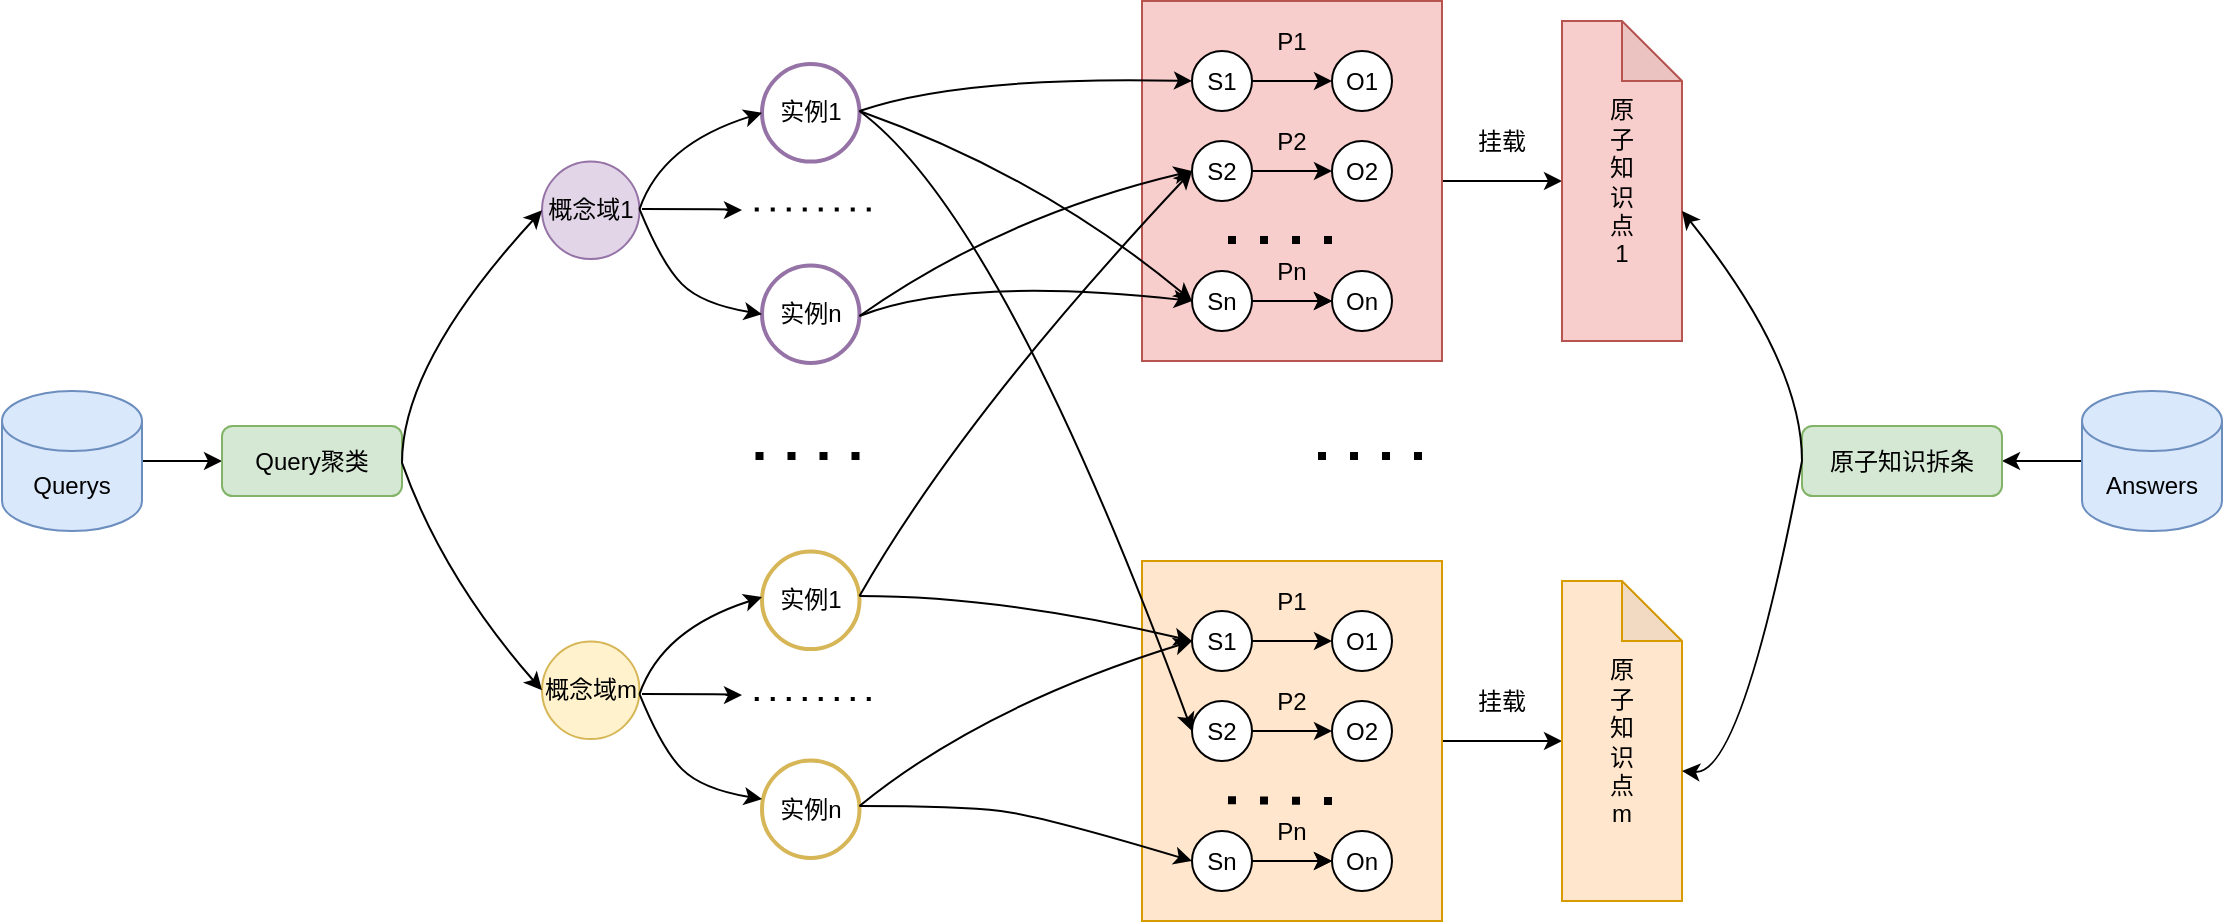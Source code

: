 <mxfile version="22.1.18" type="github">
  <diagram name="第 1 页" id="ddQislcmkxFMrAvWiCpP">
    <mxGraphModel dx="2074" dy="1180" grid="1" gridSize="10" guides="1" tooltips="1" connect="1" arrows="1" fold="1" page="1" pageScale="1" pageWidth="1200" pageHeight="500" math="0" shadow="0">
      <root>
        <mxCell id="0" />
        <mxCell id="1" parent="0" />
        <mxCell id="M43GIn8UgvVr8K3IV7Ii-134" value="" style="edgeStyle=orthogonalEdgeStyle;rounded=0;orthogonalLoop=1;jettySize=auto;html=1;" edge="1" parent="1" source="M43GIn8UgvVr8K3IV7Ii-87" target="M43GIn8UgvVr8K3IV7Ii-58">
          <mxGeometry relative="1" as="geometry" />
        </mxCell>
        <mxCell id="M43GIn8UgvVr8K3IV7Ii-87" value="" style="rounded=0;whiteSpace=wrap;html=1;fillColor=#f8cecc;strokeColor=#b85450;" vertex="1" parent="1">
          <mxGeometry x="610" y="2.5" width="150" height="180" as="geometry" />
        </mxCell>
        <mxCell id="M43GIn8UgvVr8K3IV7Ii-138" value="" style="edgeStyle=orthogonalEdgeStyle;rounded=0;orthogonalLoop=1;jettySize=auto;html=1;" edge="1" parent="1" source="M43GIn8UgvVr8K3IV7Ii-1" target="M43GIn8UgvVr8K3IV7Ii-2">
          <mxGeometry relative="1" as="geometry" />
        </mxCell>
        <mxCell id="M43GIn8UgvVr8K3IV7Ii-1" value="Querys" style="shape=cylinder3;whiteSpace=wrap;html=1;boundedLbl=1;backgroundOutline=1;size=15;fillColor=#dae8fc;strokeColor=#6c8ebf;" vertex="1" parent="1">
          <mxGeometry x="40" y="197.5" width="70" height="70" as="geometry" />
        </mxCell>
        <mxCell id="M43GIn8UgvVr8K3IV7Ii-2" value="Query聚类" style="rounded=1;whiteSpace=wrap;html=1;fillColor=#d5e8d4;strokeColor=#82b366;" vertex="1" parent="1">
          <mxGeometry x="150" y="215" width="90" height="35" as="geometry" />
        </mxCell>
        <mxCell id="M43GIn8UgvVr8K3IV7Ii-58" value="原&lt;br&gt;子&lt;br&gt;知&lt;br&gt;识&lt;br&gt;点&lt;br&gt;1" style="shape=note;whiteSpace=wrap;html=1;backgroundOutline=1;darkOpacity=0.05;fillColor=#f8cecc;strokeColor=#b85450;" vertex="1" parent="1">
          <mxGeometry x="820" y="12.5" width="60" height="160" as="geometry" />
        </mxCell>
        <mxCell id="M43GIn8UgvVr8K3IV7Ii-59" value="S1" style="ellipse;whiteSpace=wrap;html=1;aspect=fixed;" vertex="1" parent="1">
          <mxGeometry x="635" y="27.5" width="30" height="30" as="geometry" />
        </mxCell>
        <mxCell id="M43GIn8UgvVr8K3IV7Ii-60" value="O1" style="ellipse;whiteSpace=wrap;html=1;aspect=fixed;" vertex="1" parent="1">
          <mxGeometry x="705" y="27.5" width="30" height="30" as="geometry" />
        </mxCell>
        <mxCell id="M43GIn8UgvVr8K3IV7Ii-61" value="" style="edgeStyle=orthogonalEdgeStyle;rounded=0;orthogonalLoop=1;jettySize=auto;html=1;" edge="1" parent="1" source="M43GIn8UgvVr8K3IV7Ii-59" target="M43GIn8UgvVr8K3IV7Ii-60">
          <mxGeometry relative="1" as="geometry" />
        </mxCell>
        <mxCell id="M43GIn8UgvVr8K3IV7Ii-62" value="S2" style="ellipse;whiteSpace=wrap;html=1;aspect=fixed;" vertex="1" parent="1">
          <mxGeometry x="635" y="72.5" width="30" height="30" as="geometry" />
        </mxCell>
        <mxCell id="M43GIn8UgvVr8K3IV7Ii-63" value="O2" style="ellipse;whiteSpace=wrap;html=1;aspect=fixed;" vertex="1" parent="1">
          <mxGeometry x="705" y="72.5" width="30" height="30" as="geometry" />
        </mxCell>
        <mxCell id="M43GIn8UgvVr8K3IV7Ii-64" value="" style="edgeStyle=orthogonalEdgeStyle;rounded=0;orthogonalLoop=1;jettySize=auto;html=1;" edge="1" parent="1" source="M43GIn8UgvVr8K3IV7Ii-62" target="M43GIn8UgvVr8K3IV7Ii-63">
          <mxGeometry relative="1" as="geometry" />
        </mxCell>
        <mxCell id="M43GIn8UgvVr8K3IV7Ii-69" value="" style="edgeStyle=orthogonalEdgeStyle;rounded=0;orthogonalLoop=1;jettySize=auto;html=1;" edge="1" parent="1" source="M43GIn8UgvVr8K3IV7Ii-65" target="M43GIn8UgvVr8K3IV7Ii-66">
          <mxGeometry relative="1" as="geometry" />
        </mxCell>
        <mxCell id="M43GIn8UgvVr8K3IV7Ii-65" value="Sn" style="ellipse;whiteSpace=wrap;html=1;aspect=fixed;" vertex="1" parent="1">
          <mxGeometry x="635" y="137.5" width="30" height="30" as="geometry" />
        </mxCell>
        <mxCell id="M43GIn8UgvVr8K3IV7Ii-66" value="On" style="ellipse;whiteSpace=wrap;html=1;aspect=fixed;" vertex="1" parent="1">
          <mxGeometry x="705" y="137.5" width="30" height="30" as="geometry" />
        </mxCell>
        <mxCell id="M43GIn8UgvVr8K3IV7Ii-67" value="" style="edgeStyle=orthogonalEdgeStyle;rounded=0;orthogonalLoop=1;jettySize=auto;html=1;" edge="1" parent="1" source="M43GIn8UgvVr8K3IV7Ii-65" target="M43GIn8UgvVr8K3IV7Ii-66">
          <mxGeometry relative="1" as="geometry" />
        </mxCell>
        <mxCell id="M43GIn8UgvVr8K3IV7Ii-68" value="" style="endArrow=none;dashed=1;html=1;dashPattern=1 3;strokeWidth=4;rounded=0;" edge="1" parent="1">
          <mxGeometry width="50" height="50" relative="1" as="geometry">
            <mxPoint x="705" y="122" as="sourcePoint" />
            <mxPoint x="645" y="122" as="targetPoint" />
          </mxGeometry>
        </mxCell>
        <mxCell id="M43GIn8UgvVr8K3IV7Ii-82" value="P1" style="text;html=1;strokeColor=none;fillColor=none;align=center;verticalAlign=middle;whiteSpace=wrap;rounded=0;" vertex="1" parent="1">
          <mxGeometry x="655" y="7.5" width="60" height="30" as="geometry" />
        </mxCell>
        <mxCell id="M43GIn8UgvVr8K3IV7Ii-83" value="P2" style="text;html=1;strokeColor=none;fillColor=none;align=center;verticalAlign=middle;whiteSpace=wrap;rounded=0;" vertex="1" parent="1">
          <mxGeometry x="655" y="57.5" width="60" height="30" as="geometry" />
        </mxCell>
        <mxCell id="M43GIn8UgvVr8K3IV7Ii-84" value="Pn" style="text;html=1;strokeColor=none;fillColor=none;align=center;verticalAlign=middle;whiteSpace=wrap;rounded=0;" vertex="1" parent="1">
          <mxGeometry x="655" y="122.5" width="60" height="30" as="geometry" />
        </mxCell>
        <mxCell id="M43GIn8UgvVr8K3IV7Ii-141" value="" style="edgeStyle=orthogonalEdgeStyle;rounded=0;orthogonalLoop=1;jettySize=auto;html=1;" edge="1" parent="1" source="M43GIn8UgvVr8K3IV7Ii-85" target="M43GIn8UgvVr8K3IV7Ii-86">
          <mxGeometry relative="1" as="geometry" />
        </mxCell>
        <mxCell id="M43GIn8UgvVr8K3IV7Ii-85" value="Answers" style="shape=cylinder3;whiteSpace=wrap;html=1;boundedLbl=1;backgroundOutline=1;size=15;fillColor=#dae8fc;strokeColor=#6c8ebf;" vertex="1" parent="1">
          <mxGeometry x="1080" y="197.5" width="70" height="70" as="geometry" />
        </mxCell>
        <mxCell id="M43GIn8UgvVr8K3IV7Ii-86" value="原子知识拆条" style="rounded=1;whiteSpace=wrap;html=1;fillColor=#d5e8d4;strokeColor=#82b366;" vertex="1" parent="1">
          <mxGeometry x="940" y="215" width="100" height="35" as="geometry" />
        </mxCell>
        <mxCell id="M43GIn8UgvVr8K3IV7Ii-135" value="" style="edgeStyle=orthogonalEdgeStyle;rounded=0;orthogonalLoop=1;jettySize=auto;html=1;" edge="1" parent="1" source="M43GIn8UgvVr8K3IV7Ii-92" target="M43GIn8UgvVr8K3IV7Ii-93">
          <mxGeometry relative="1" as="geometry" />
        </mxCell>
        <mxCell id="M43GIn8UgvVr8K3IV7Ii-92" value="" style="rounded=0;whiteSpace=wrap;html=1;fillColor=#ffe6cc;strokeColor=#d79b00;" vertex="1" parent="1">
          <mxGeometry x="610" y="282.5" width="150" height="180" as="geometry" />
        </mxCell>
        <mxCell id="M43GIn8UgvVr8K3IV7Ii-93" value="原&lt;br&gt;子&lt;br&gt;知&lt;br&gt;识&lt;br&gt;点&lt;br&gt;m" style="shape=note;whiteSpace=wrap;html=1;backgroundOutline=1;darkOpacity=0.05;fillColor=#ffe6cc;strokeColor=#d79b00;" vertex="1" parent="1">
          <mxGeometry x="820" y="292.5" width="60" height="160" as="geometry" />
        </mxCell>
        <mxCell id="M43GIn8UgvVr8K3IV7Ii-94" value="S1" style="ellipse;whiteSpace=wrap;html=1;aspect=fixed;" vertex="1" parent="1">
          <mxGeometry x="635" y="307.5" width="30" height="30" as="geometry" />
        </mxCell>
        <mxCell id="M43GIn8UgvVr8K3IV7Ii-95" value="O1" style="ellipse;whiteSpace=wrap;html=1;aspect=fixed;" vertex="1" parent="1">
          <mxGeometry x="705" y="307.5" width="30" height="30" as="geometry" />
        </mxCell>
        <mxCell id="M43GIn8UgvVr8K3IV7Ii-96" value="" style="edgeStyle=orthogonalEdgeStyle;rounded=0;orthogonalLoop=1;jettySize=auto;html=1;" edge="1" parent="1" source="M43GIn8UgvVr8K3IV7Ii-94" target="M43GIn8UgvVr8K3IV7Ii-95">
          <mxGeometry relative="1" as="geometry" />
        </mxCell>
        <mxCell id="M43GIn8UgvVr8K3IV7Ii-97" value="S2" style="ellipse;whiteSpace=wrap;html=1;aspect=fixed;" vertex="1" parent="1">
          <mxGeometry x="635" y="352.5" width="30" height="30" as="geometry" />
        </mxCell>
        <mxCell id="M43GIn8UgvVr8K3IV7Ii-98" value="O2" style="ellipse;whiteSpace=wrap;html=1;aspect=fixed;" vertex="1" parent="1">
          <mxGeometry x="705" y="352.5" width="30" height="30" as="geometry" />
        </mxCell>
        <mxCell id="M43GIn8UgvVr8K3IV7Ii-99" value="" style="edgeStyle=orthogonalEdgeStyle;rounded=0;orthogonalLoop=1;jettySize=auto;html=1;" edge="1" parent="1" source="M43GIn8UgvVr8K3IV7Ii-97" target="M43GIn8UgvVr8K3IV7Ii-98">
          <mxGeometry relative="1" as="geometry" />
        </mxCell>
        <mxCell id="M43GIn8UgvVr8K3IV7Ii-100" value="" style="edgeStyle=orthogonalEdgeStyle;rounded=0;orthogonalLoop=1;jettySize=auto;html=1;" edge="1" parent="1" source="M43GIn8UgvVr8K3IV7Ii-101" target="M43GIn8UgvVr8K3IV7Ii-102">
          <mxGeometry relative="1" as="geometry" />
        </mxCell>
        <mxCell id="M43GIn8UgvVr8K3IV7Ii-101" value="Sn" style="ellipse;whiteSpace=wrap;html=1;aspect=fixed;" vertex="1" parent="1">
          <mxGeometry x="635" y="417.5" width="30" height="30" as="geometry" />
        </mxCell>
        <mxCell id="M43GIn8UgvVr8K3IV7Ii-102" value="On" style="ellipse;whiteSpace=wrap;html=1;aspect=fixed;" vertex="1" parent="1">
          <mxGeometry x="705" y="417.5" width="30" height="30" as="geometry" />
        </mxCell>
        <mxCell id="M43GIn8UgvVr8K3IV7Ii-103" value="" style="edgeStyle=orthogonalEdgeStyle;rounded=0;orthogonalLoop=1;jettySize=auto;html=1;" edge="1" parent="1" source="M43GIn8UgvVr8K3IV7Ii-101" target="M43GIn8UgvVr8K3IV7Ii-102">
          <mxGeometry relative="1" as="geometry" />
        </mxCell>
        <mxCell id="M43GIn8UgvVr8K3IV7Ii-104" value="" style="endArrow=none;dashed=1;html=1;dashPattern=1 3;strokeWidth=4;rounded=0;" edge="1" parent="1">
          <mxGeometry width="50" height="50" relative="1" as="geometry">
            <mxPoint x="705" y="402.5" as="sourcePoint" />
            <mxPoint x="645" y="402" as="targetPoint" />
          </mxGeometry>
        </mxCell>
        <mxCell id="M43GIn8UgvVr8K3IV7Ii-105" value="P1" style="text;html=1;strokeColor=none;fillColor=none;align=center;verticalAlign=middle;whiteSpace=wrap;rounded=0;" vertex="1" parent="1">
          <mxGeometry x="655" y="287.5" width="60" height="30" as="geometry" />
        </mxCell>
        <mxCell id="M43GIn8UgvVr8K3IV7Ii-106" value="P2" style="text;html=1;strokeColor=none;fillColor=none;align=center;verticalAlign=middle;whiteSpace=wrap;rounded=0;" vertex="1" parent="1">
          <mxGeometry x="655" y="337.5" width="60" height="30" as="geometry" />
        </mxCell>
        <mxCell id="M43GIn8UgvVr8K3IV7Ii-107" value="Pn" style="text;html=1;strokeColor=none;fillColor=none;align=center;verticalAlign=middle;whiteSpace=wrap;rounded=0;" vertex="1" parent="1">
          <mxGeometry x="655" y="402.5" width="60" height="30" as="geometry" />
        </mxCell>
        <mxCell id="M43GIn8UgvVr8K3IV7Ii-108" value="概念域1" style="ellipse;whiteSpace=wrap;html=1;aspect=fixed;fillColor=#e1d5e7;strokeColor=#9673a6;" vertex="1" parent="1">
          <mxGeometry x="310" y="82.81" width="48.75" height="48.75" as="geometry" />
        </mxCell>
        <mxCell id="M43GIn8UgvVr8K3IV7Ii-109" value="实例1" style="ellipse;whiteSpace=wrap;html=1;aspect=fixed;fillColor=none;strokeColor=#9673a6;strokeWidth=2;" vertex="1" parent="1">
          <mxGeometry x="420" y="34.06" width="48.75" height="48.75" as="geometry" />
        </mxCell>
        <mxCell id="M43GIn8UgvVr8K3IV7Ii-110" value="实例n" style="ellipse;whiteSpace=wrap;html=1;aspect=fixed;fillColor=none;strokeColor=#9673a6;strokeWidth=2;" vertex="1" parent="1">
          <mxGeometry x="420" y="134.69" width="48.75" height="48.75" as="geometry" />
        </mxCell>
        <mxCell id="M43GIn8UgvVr8K3IV7Ii-111" value="概念域m" style="ellipse;whiteSpace=wrap;html=1;aspect=fixed;fillColor=#fff2cc;strokeColor=#d6b656;" vertex="1" parent="1">
          <mxGeometry x="310" y="322.81" width="48.75" height="48.75" as="geometry" />
        </mxCell>
        <mxCell id="M43GIn8UgvVr8K3IV7Ii-112" value="实例1" style="ellipse;whiteSpace=wrap;html=1;aspect=fixed;fillColor=none;strokeColor=#d6b656;strokeWidth=2;" vertex="1" parent="1">
          <mxGeometry x="420" y="277.81" width="48.75" height="48.75" as="geometry" />
        </mxCell>
        <mxCell id="M43GIn8UgvVr8K3IV7Ii-113" value="实例n" style="ellipse;whiteSpace=wrap;html=1;aspect=fixed;fillColor=none;strokeColor=#d6b656;strokeWidth=2;" vertex="1" parent="1">
          <mxGeometry x="420" y="382.19" width="48.75" height="48.75" as="geometry" />
        </mxCell>
        <mxCell id="M43GIn8UgvVr8K3IV7Ii-114" value="" style="endArrow=none;dashed=1;html=1;dashPattern=1 3;strokeWidth=2;rounded=0;" edge="1" parent="1">
          <mxGeometry width="50" height="50" relative="1" as="geometry">
            <mxPoint x="474.38" y="106.69" as="sourcePoint" />
            <mxPoint x="414.38" y="106.69" as="targetPoint" />
          </mxGeometry>
        </mxCell>
        <mxCell id="M43GIn8UgvVr8K3IV7Ii-115" value="" style="endArrow=none;dashed=1;html=1;dashPattern=1 3;strokeWidth=2;rounded=0;" edge="1" parent="1">
          <mxGeometry width="50" height="50" relative="1" as="geometry">
            <mxPoint x="474.38" y="351.56" as="sourcePoint" />
            <mxPoint x="414.38" y="351.56" as="targetPoint" />
          </mxGeometry>
        </mxCell>
        <mxCell id="M43GIn8UgvVr8K3IV7Ii-117" value="" style="curved=1;endArrow=classic;html=1;rounded=0;entryX=0;entryY=0.5;entryDx=0;entryDy=0;" edge="1" parent="1" target="M43GIn8UgvVr8K3IV7Ii-109">
          <mxGeometry width="50" height="50" relative="1" as="geometry">
            <mxPoint x="358.75" y="106.56" as="sourcePoint" />
            <mxPoint x="408.75" y="56.56" as="targetPoint" />
            <Array as="points">
              <mxPoint x="370" y="74.06" />
            </Array>
          </mxGeometry>
        </mxCell>
        <mxCell id="M43GIn8UgvVr8K3IV7Ii-118" value="" style="curved=1;endArrow=classic;html=1;rounded=0;entryX=0;entryY=0.5;entryDx=0;entryDy=0;" edge="1" parent="1" target="M43GIn8UgvVr8K3IV7Ii-110">
          <mxGeometry width="50" height="50" relative="1" as="geometry">
            <mxPoint x="358.75" y="106.56" as="sourcePoint" />
            <mxPoint x="408.75" y="56.56" as="targetPoint" />
            <Array as="points">
              <mxPoint x="370" y="134.06" />
              <mxPoint x="390" y="154.06" />
            </Array>
          </mxGeometry>
        </mxCell>
        <mxCell id="M43GIn8UgvVr8K3IV7Ii-119" value="" style="curved=1;endArrow=classic;html=1;rounded=0;" edge="1" parent="1">
          <mxGeometry width="50" height="50" relative="1" as="geometry">
            <mxPoint x="360" y="106.56" as="sourcePoint" />
            <mxPoint x="410" y="107.06" as="targetPoint" />
            <Array as="points">
              <mxPoint x="410" y="106.56" />
              <mxPoint x="400" y="107.06" />
            </Array>
          </mxGeometry>
        </mxCell>
        <mxCell id="M43GIn8UgvVr8K3IV7Ii-121" value="" style="curved=1;endArrow=classic;html=1;rounded=0;entryX=0;entryY=0.5;entryDx=0;entryDy=0;" edge="1" parent="1">
          <mxGeometry width="50" height="50" relative="1" as="geometry">
            <mxPoint x="358.75" y="349.06" as="sourcePoint" />
            <mxPoint x="420" y="300.56" as="targetPoint" />
            <Array as="points">
              <mxPoint x="370" y="316.56" />
            </Array>
          </mxGeometry>
        </mxCell>
        <mxCell id="M43GIn8UgvVr8K3IV7Ii-122" value="" style="curved=1;endArrow=classic;html=1;rounded=0;entryX=0;entryY=0.5;entryDx=0;entryDy=0;" edge="1" parent="1">
          <mxGeometry width="50" height="50" relative="1" as="geometry">
            <mxPoint x="358.75" y="349.06" as="sourcePoint" />
            <mxPoint x="420" y="401.56" as="targetPoint" />
            <Array as="points">
              <mxPoint x="370" y="376.56" />
              <mxPoint x="390" y="396.56" />
            </Array>
          </mxGeometry>
        </mxCell>
        <mxCell id="M43GIn8UgvVr8K3IV7Ii-123" value="" style="curved=1;endArrow=classic;html=1;rounded=0;" edge="1" parent="1">
          <mxGeometry width="50" height="50" relative="1" as="geometry">
            <mxPoint x="360" y="349.06" as="sourcePoint" />
            <mxPoint x="410" y="349.56" as="targetPoint" />
            <Array as="points">
              <mxPoint x="410" y="349.06" />
              <mxPoint x="400" y="349.56" />
            </Array>
          </mxGeometry>
        </mxCell>
        <mxCell id="M43GIn8UgvVr8K3IV7Ii-124" value="" style="endArrow=none;dashed=1;html=1;dashPattern=1 3;strokeWidth=4;rounded=0;" edge="1" parent="1">
          <mxGeometry width="50" height="50" relative="1" as="geometry">
            <mxPoint x="468.75" y="230" as="sourcePoint" />
            <mxPoint x="408.75" y="230" as="targetPoint" />
          </mxGeometry>
        </mxCell>
        <mxCell id="M43GIn8UgvVr8K3IV7Ii-125" value="" style="curved=1;endArrow=classic;html=1;rounded=0;entryX=0;entryY=0.5;entryDx=0;entryDy=0;" edge="1" parent="1" target="M43GIn8UgvVr8K3IV7Ii-59">
          <mxGeometry width="50" height="50" relative="1" as="geometry">
            <mxPoint x="468.75" y="57.5" as="sourcePoint" />
            <mxPoint x="518.75" y="7.5" as="targetPoint" />
            <Array as="points">
              <mxPoint x="519" y="40" />
            </Array>
          </mxGeometry>
        </mxCell>
        <mxCell id="M43GIn8UgvVr8K3IV7Ii-126" value="" style="curved=1;endArrow=classic;html=1;rounded=0;entryX=0;entryY=0.5;entryDx=0;entryDy=0;" edge="1" parent="1" target="M43GIn8UgvVr8K3IV7Ii-65">
          <mxGeometry width="50" height="50" relative="1" as="geometry">
            <mxPoint x="468.75" y="57.5" as="sourcePoint" />
            <mxPoint x="518.75" y="7.5" as="targetPoint" />
            <Array as="points">
              <mxPoint x="560" y="90" />
            </Array>
          </mxGeometry>
        </mxCell>
        <mxCell id="M43GIn8UgvVr8K3IV7Ii-127" value="" style="curved=1;endArrow=classic;html=1;rounded=0;entryX=0;entryY=0.5;entryDx=0;entryDy=0;" edge="1" parent="1" target="M43GIn8UgvVr8K3IV7Ii-97">
          <mxGeometry width="50" height="50" relative="1" as="geometry">
            <mxPoint x="468.75" y="57.5" as="sourcePoint" />
            <mxPoint x="518.75" y="7.5" as="targetPoint" />
            <Array as="points">
              <mxPoint x="540" y="110" />
            </Array>
          </mxGeometry>
        </mxCell>
        <mxCell id="M43GIn8UgvVr8K3IV7Ii-128" value="" style="curved=1;endArrow=classic;html=1;rounded=0;entryX=0;entryY=0.5;entryDx=0;entryDy=0;" edge="1" parent="1" target="M43GIn8UgvVr8K3IV7Ii-62">
          <mxGeometry width="50" height="50" relative="1" as="geometry">
            <mxPoint x="468.75" y="160" as="sourcePoint" />
            <mxPoint x="518.75" y="110" as="targetPoint" />
            <Array as="points">
              <mxPoint x="540" y="110" />
            </Array>
          </mxGeometry>
        </mxCell>
        <mxCell id="M43GIn8UgvVr8K3IV7Ii-129" value="" style="curved=1;endArrow=classic;html=1;rounded=0;entryX=0;entryY=0.5;entryDx=0;entryDy=0;" edge="1" parent="1" target="M43GIn8UgvVr8K3IV7Ii-65">
          <mxGeometry width="50" height="50" relative="1" as="geometry">
            <mxPoint x="468.75" y="160" as="sourcePoint" />
            <mxPoint x="518.75" y="110" as="targetPoint" />
            <Array as="points">
              <mxPoint x="520" y="140" />
            </Array>
          </mxGeometry>
        </mxCell>
        <mxCell id="M43GIn8UgvVr8K3IV7Ii-130" value="" style="curved=1;endArrow=classic;html=1;rounded=0;entryX=0;entryY=0.5;entryDx=0;entryDy=0;" edge="1" parent="1" target="M43GIn8UgvVr8K3IV7Ii-62">
          <mxGeometry width="50" height="50" relative="1" as="geometry">
            <mxPoint x="468.75" y="300" as="sourcePoint" />
            <mxPoint x="518.75" y="250" as="targetPoint" />
            <Array as="points">
              <mxPoint x="520" y="210" />
            </Array>
          </mxGeometry>
        </mxCell>
        <mxCell id="M43GIn8UgvVr8K3IV7Ii-131" value="" style="curved=1;endArrow=classic;html=1;rounded=0;entryX=0;entryY=0.5;entryDx=0;entryDy=0;" edge="1" parent="1" target="M43GIn8UgvVr8K3IV7Ii-94">
          <mxGeometry width="50" height="50" relative="1" as="geometry">
            <mxPoint x="468.75" y="300" as="sourcePoint" />
            <mxPoint x="518.75" y="250" as="targetPoint" />
            <Array as="points">
              <mxPoint x="540" y="300" />
            </Array>
          </mxGeometry>
        </mxCell>
        <mxCell id="M43GIn8UgvVr8K3IV7Ii-132" value="" style="curved=1;endArrow=classic;html=1;rounded=0;entryX=0;entryY=0.5;entryDx=0;entryDy=0;" edge="1" parent="1" target="M43GIn8UgvVr8K3IV7Ii-94">
          <mxGeometry width="50" height="50" relative="1" as="geometry">
            <mxPoint x="468.75" y="405" as="sourcePoint" />
            <mxPoint x="518.75" y="355" as="targetPoint" />
            <Array as="points">
              <mxPoint x="530" y="355" />
            </Array>
          </mxGeometry>
        </mxCell>
        <mxCell id="M43GIn8UgvVr8K3IV7Ii-133" value="" style="curved=1;endArrow=classic;html=1;rounded=0;entryX=0;entryY=0.5;entryDx=0;entryDy=0;" edge="1" parent="1" target="M43GIn8UgvVr8K3IV7Ii-101">
          <mxGeometry width="50" height="50" relative="1" as="geometry">
            <mxPoint x="468.75" y="405" as="sourcePoint" />
            <mxPoint x="518.75" y="355" as="targetPoint" />
            <Array as="points">
              <mxPoint x="518.75" y="405" />
              <mxPoint x="560" y="410" />
            </Array>
          </mxGeometry>
        </mxCell>
        <mxCell id="M43GIn8UgvVr8K3IV7Ii-136" value="挂载" style="text;html=1;strokeColor=none;fillColor=none;align=center;verticalAlign=middle;whiteSpace=wrap;rounded=0;" vertex="1" parent="1">
          <mxGeometry x="760" y="57.5" width="60" height="30" as="geometry" />
        </mxCell>
        <mxCell id="M43GIn8UgvVr8K3IV7Ii-137" value="挂载" style="text;html=1;strokeColor=none;fillColor=none;align=center;verticalAlign=middle;whiteSpace=wrap;rounded=0;" vertex="1" parent="1">
          <mxGeometry x="760" y="337.5" width="60" height="30" as="geometry" />
        </mxCell>
        <mxCell id="M43GIn8UgvVr8K3IV7Ii-139" value="" style="curved=1;endArrow=classic;html=1;rounded=0;entryX=0;entryY=0.5;entryDx=0;entryDy=0;" edge="1" parent="1" target="M43GIn8UgvVr8K3IV7Ii-108">
          <mxGeometry width="50" height="50" relative="1" as="geometry">
            <mxPoint x="240" y="233.44" as="sourcePoint" />
            <mxPoint x="290" y="183.44" as="targetPoint" />
            <Array as="points">
              <mxPoint x="240" y="183.44" />
            </Array>
          </mxGeometry>
        </mxCell>
        <mxCell id="M43GIn8UgvVr8K3IV7Ii-140" value="" style="curved=1;endArrow=classic;html=1;rounded=0;entryX=0;entryY=0.5;entryDx=0;entryDy=0;" edge="1" parent="1" target="M43GIn8UgvVr8K3IV7Ii-111">
          <mxGeometry width="50" height="50" relative="1" as="geometry">
            <mxPoint x="240" y="233.44" as="sourcePoint" />
            <mxPoint x="290" y="183.44" as="targetPoint" />
            <Array as="points">
              <mxPoint x="260" y="290" />
            </Array>
          </mxGeometry>
        </mxCell>
        <mxCell id="M43GIn8UgvVr8K3IV7Ii-146" value="" style="curved=1;endArrow=classic;html=1;rounded=0;entryX=0;entryY=0;entryDx=60;entryDy=95;entryPerimeter=0;" edge="1" parent="1" target="M43GIn8UgvVr8K3IV7Ii-58">
          <mxGeometry width="50" height="50" relative="1" as="geometry">
            <mxPoint x="940" y="232.5" as="sourcePoint" />
            <mxPoint x="990" y="182.5" as="targetPoint" />
            <Array as="points">
              <mxPoint x="940" y="182.5" />
            </Array>
          </mxGeometry>
        </mxCell>
        <mxCell id="M43GIn8UgvVr8K3IV7Ii-148" value="" style="curved=1;endArrow=classic;html=1;rounded=0;entryX=0;entryY=0;entryDx=60;entryDy=95;entryPerimeter=0;exitX=0;exitY=0.5;exitDx=0;exitDy=0;" edge="1" parent="1" source="M43GIn8UgvVr8K3IV7Ii-86" target="M43GIn8UgvVr8K3IV7Ii-93">
          <mxGeometry width="50" height="50" relative="1" as="geometry">
            <mxPoint x="960" y="330" as="sourcePoint" />
            <mxPoint x="1220" y="317.5" as="targetPoint" />
            <Array as="points">
              <mxPoint x="910" y="390" />
            </Array>
          </mxGeometry>
        </mxCell>
        <mxCell id="M43GIn8UgvVr8K3IV7Ii-149" value="" style="endArrow=none;dashed=1;html=1;dashPattern=1 3;strokeWidth=4;rounded=0;" edge="1" parent="1">
          <mxGeometry width="50" height="50" relative="1" as="geometry">
            <mxPoint x="750" y="230" as="sourcePoint" />
            <mxPoint x="690" y="230" as="targetPoint" />
          </mxGeometry>
        </mxCell>
      </root>
    </mxGraphModel>
  </diagram>
</mxfile>
